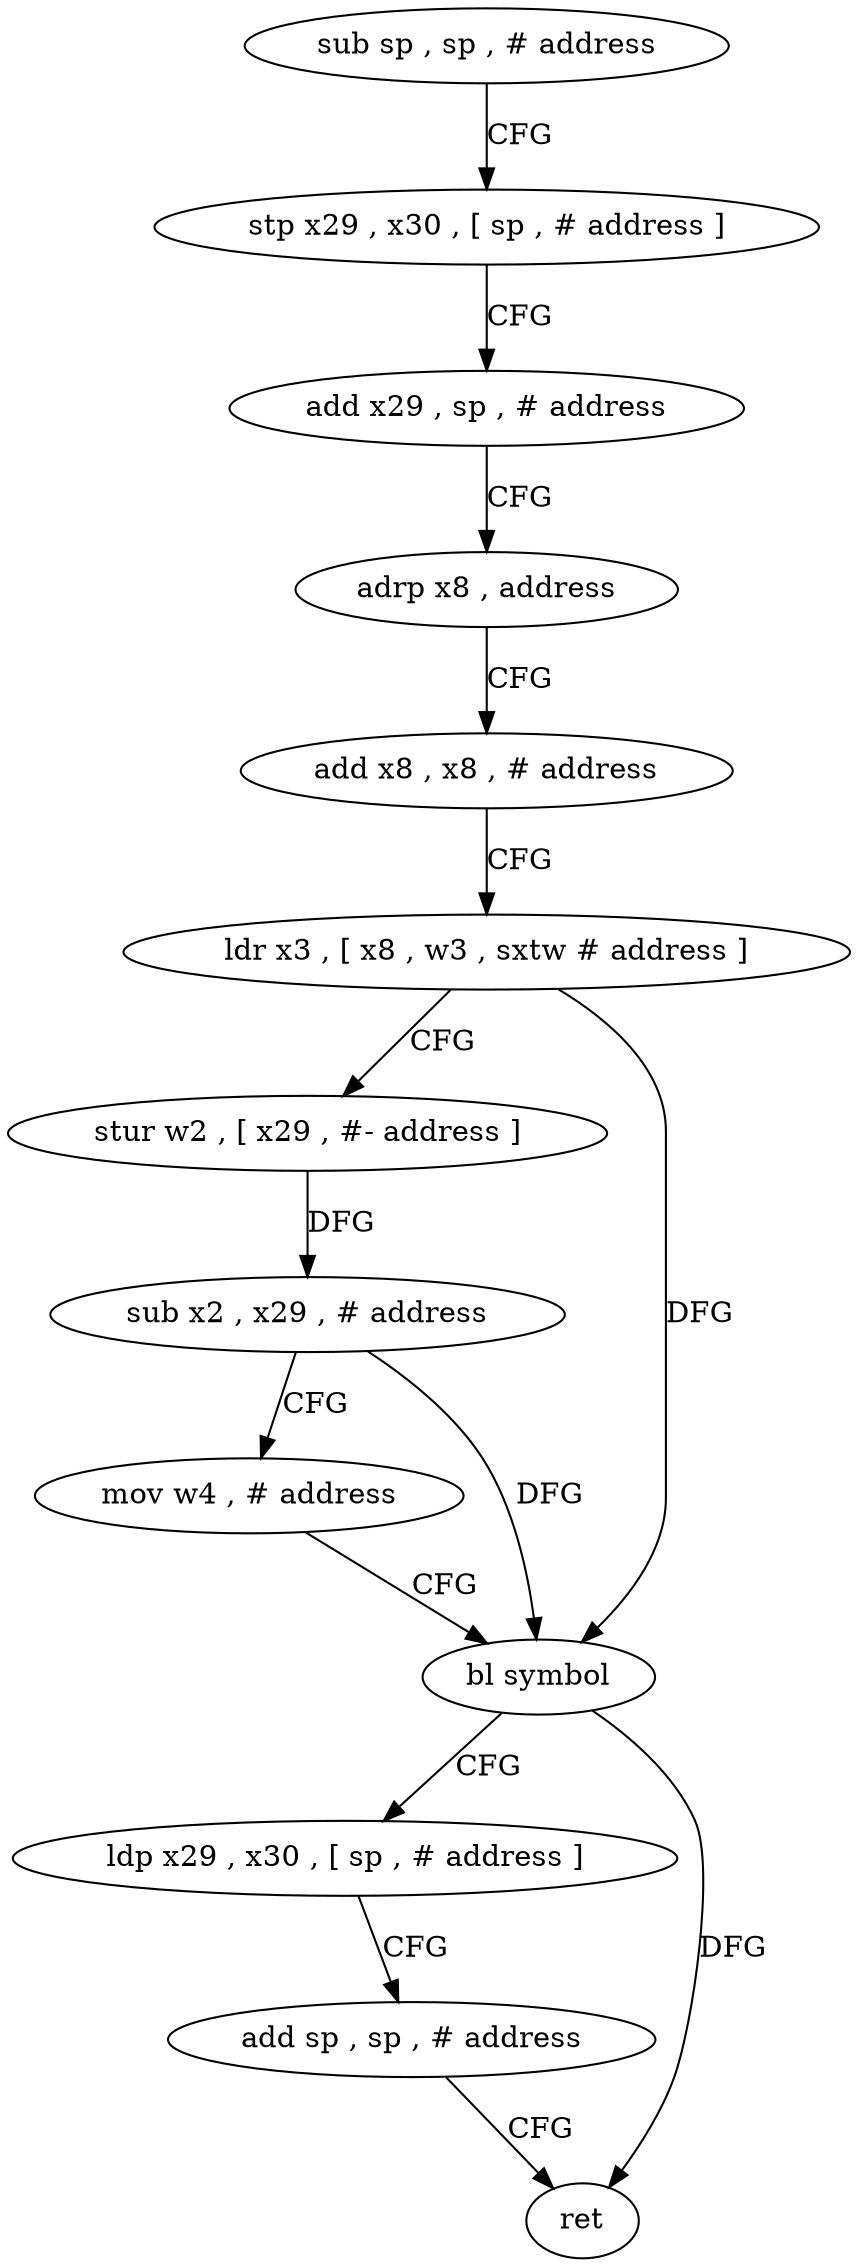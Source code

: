 digraph "func" {
"4255204" [label = "sub sp , sp , # address" ]
"4255208" [label = "stp x29 , x30 , [ sp , # address ]" ]
"4255212" [label = "add x29 , sp , # address" ]
"4255216" [label = "adrp x8 , address" ]
"4255220" [label = "add x8 , x8 , # address" ]
"4255224" [label = "ldr x3 , [ x8 , w3 , sxtw # address ]" ]
"4255228" [label = "stur w2 , [ x29 , #- address ]" ]
"4255232" [label = "sub x2 , x29 , # address" ]
"4255236" [label = "mov w4 , # address" ]
"4255240" [label = "bl symbol" ]
"4255244" [label = "ldp x29 , x30 , [ sp , # address ]" ]
"4255248" [label = "add sp , sp , # address" ]
"4255252" [label = "ret" ]
"4255204" -> "4255208" [ label = "CFG" ]
"4255208" -> "4255212" [ label = "CFG" ]
"4255212" -> "4255216" [ label = "CFG" ]
"4255216" -> "4255220" [ label = "CFG" ]
"4255220" -> "4255224" [ label = "CFG" ]
"4255224" -> "4255228" [ label = "CFG" ]
"4255224" -> "4255240" [ label = "DFG" ]
"4255228" -> "4255232" [ label = "DFG" ]
"4255232" -> "4255236" [ label = "CFG" ]
"4255232" -> "4255240" [ label = "DFG" ]
"4255236" -> "4255240" [ label = "CFG" ]
"4255240" -> "4255244" [ label = "CFG" ]
"4255240" -> "4255252" [ label = "DFG" ]
"4255244" -> "4255248" [ label = "CFG" ]
"4255248" -> "4255252" [ label = "CFG" ]
}
